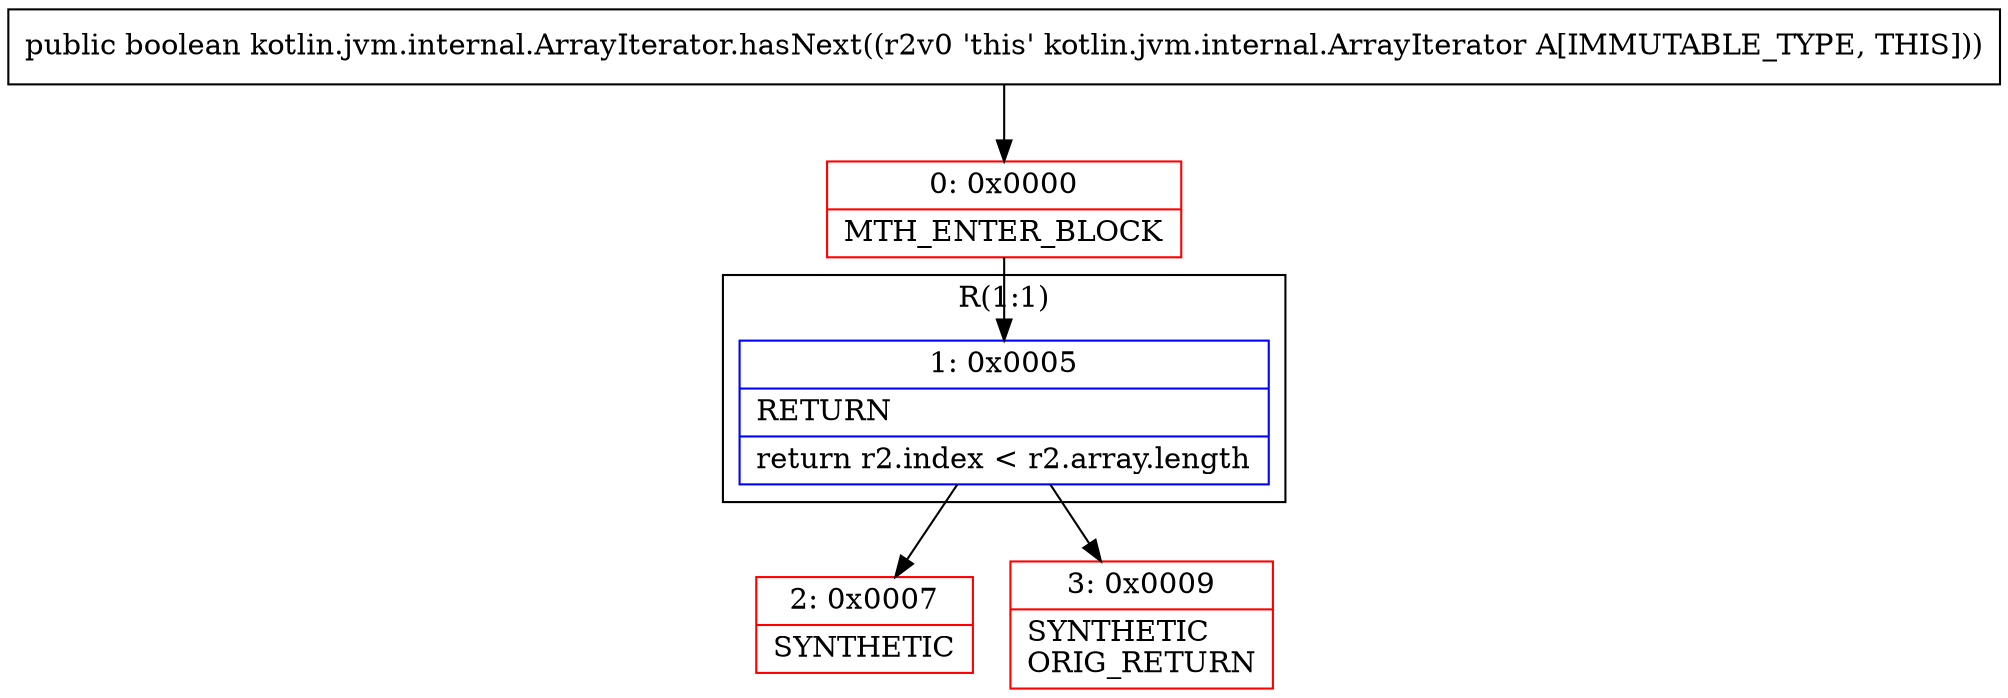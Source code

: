 digraph "CFG forkotlin.jvm.internal.ArrayIterator.hasNext()Z" {
subgraph cluster_Region_1547525888 {
label = "R(1:1)";
node [shape=record,color=blue];
Node_1 [shape=record,label="{1\:\ 0x0005|RETURN\l|return r2.index \< r2.array.length\l}"];
}
Node_0 [shape=record,color=red,label="{0\:\ 0x0000|MTH_ENTER_BLOCK\l}"];
Node_2 [shape=record,color=red,label="{2\:\ 0x0007|SYNTHETIC\l}"];
Node_3 [shape=record,color=red,label="{3\:\ 0x0009|SYNTHETIC\lORIG_RETURN\l}"];
MethodNode[shape=record,label="{public boolean kotlin.jvm.internal.ArrayIterator.hasNext((r2v0 'this' kotlin.jvm.internal.ArrayIterator A[IMMUTABLE_TYPE, THIS])) }"];
MethodNode -> Node_0;
Node_1 -> Node_2;
Node_1 -> Node_3;
Node_0 -> Node_1;
}

